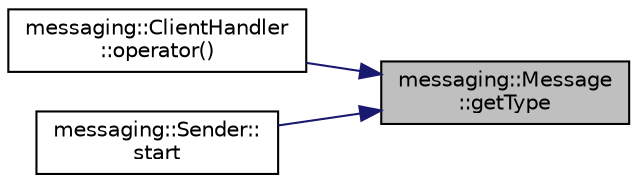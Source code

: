 digraph "messaging::Message::getType"
{
 // LATEX_PDF_SIZE
  edge [fontname="Helvetica",fontsize="10",labelfontname="Helvetica",labelfontsize="10"];
  node [fontname="Helvetica",fontsize="10",shape=record];
  rankdir="RL";
  Node1 [label="messaging::Message\l::getType",height=0.2,width=0.4,color="black", fillcolor="grey75", style="filled", fontcolor="black",tooltip=" "];
  Node1 -> Node2 [dir="back",color="midnightblue",fontsize="10",style="solid",fontname="Helvetica"];
  Node2 [label="messaging::ClientHandler\l::operator()",height=0.2,width=0.4,color="black", fillcolor="white", style="filled",URL="$classmessaging_1_1_client_handler.html#a5bd0e35edbf31af326419353fd391071",tooltip=" "];
  Node1 -> Node3 [dir="back",color="midnightblue",fontsize="10",style="solid",fontname="Helvetica"];
  Node3 [label="messaging::Sender::\lstart",height=0.2,width=0.4,color="black", fillcolor="white", style="filled",URL="$classmessaging_1_1_sender.html#a6f52ff6506505dd53a3f8f789a4002ef",tooltip=" "];
}
